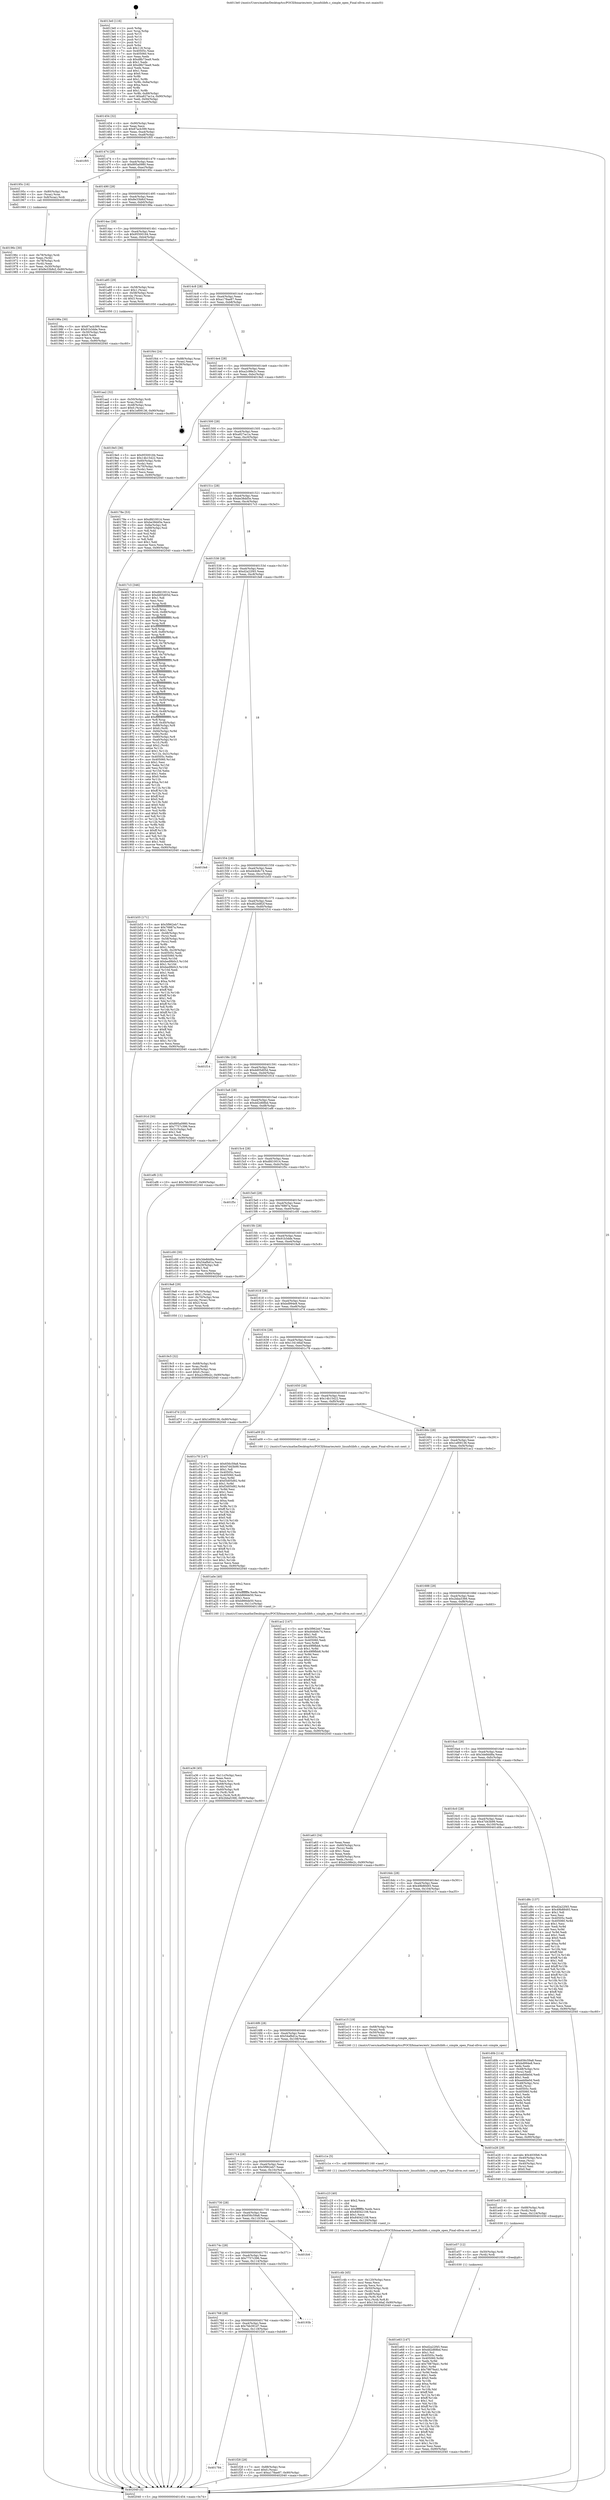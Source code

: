 digraph "0x4013e0" {
  label = "0x4013e0 (/mnt/c/Users/mathe/Desktop/tcc/POCII/binaries/extr_linuxfslibfs.c_simple_open_Final-ollvm.out::main(0))"
  labelloc = "t"
  node[shape=record]

  Entry [label="",width=0.3,height=0.3,shape=circle,fillcolor=black,style=filled]
  "0x401454" [label="{
     0x401454 [32]\l
     | [instrs]\l
     &nbsp;&nbsp;0x401454 \<+6\>: mov -0x90(%rbp),%eax\l
     &nbsp;&nbsp;0x40145a \<+2\>: mov %eax,%ecx\l
     &nbsp;&nbsp;0x40145c \<+6\>: sub $0x87acb399,%ecx\l
     &nbsp;&nbsp;0x401462 \<+6\>: mov %eax,-0xa4(%rbp)\l
     &nbsp;&nbsp;0x401468 \<+6\>: mov %ecx,-0xa8(%rbp)\l
     &nbsp;&nbsp;0x40146e \<+6\>: je 0000000000401f05 \<main+0xb25\>\l
  }"]
  "0x401f05" [label="{
     0x401f05\l
  }", style=dashed]
  "0x401474" [label="{
     0x401474 [28]\l
     | [instrs]\l
     &nbsp;&nbsp;0x401474 \<+5\>: jmp 0000000000401479 \<main+0x99\>\l
     &nbsp;&nbsp;0x401479 \<+6\>: mov -0xa4(%rbp),%eax\l
     &nbsp;&nbsp;0x40147f \<+5\>: sub $0x895a0980,%eax\l
     &nbsp;&nbsp;0x401484 \<+6\>: mov %eax,-0xac(%rbp)\l
     &nbsp;&nbsp;0x40148a \<+6\>: je 000000000040195c \<main+0x57c\>\l
  }"]
  Exit [label="",width=0.3,height=0.3,shape=circle,fillcolor=black,style=filled,peripheries=2]
  "0x40195c" [label="{
     0x40195c [16]\l
     | [instrs]\l
     &nbsp;&nbsp;0x40195c \<+4\>: mov -0x80(%rbp),%rax\l
     &nbsp;&nbsp;0x401960 \<+3\>: mov (%rax),%rax\l
     &nbsp;&nbsp;0x401963 \<+4\>: mov 0x8(%rax),%rdi\l
     &nbsp;&nbsp;0x401967 \<+5\>: call 0000000000401060 \<atoi@plt\>\l
     | [calls]\l
     &nbsp;&nbsp;0x401060 \{1\} (unknown)\l
  }"]
  "0x401490" [label="{
     0x401490 [28]\l
     | [instrs]\l
     &nbsp;&nbsp;0x401490 \<+5\>: jmp 0000000000401495 \<main+0xb5\>\l
     &nbsp;&nbsp;0x401495 \<+6\>: mov -0xa4(%rbp),%eax\l
     &nbsp;&nbsp;0x40149b \<+5\>: sub $0x8e33b8cf,%eax\l
     &nbsp;&nbsp;0x4014a0 \<+6\>: mov %eax,-0xb0(%rbp)\l
     &nbsp;&nbsp;0x4014a6 \<+6\>: je 000000000040198a \<main+0x5aa\>\l
  }"]
  "0x401784" [label="{
     0x401784\l
  }", style=dashed]
  "0x40198a" [label="{
     0x40198a [30]\l
     | [instrs]\l
     &nbsp;&nbsp;0x40198a \<+5\>: mov $0x87acb399,%eax\l
     &nbsp;&nbsp;0x40198f \<+5\>: mov $0x91b3dde,%ecx\l
     &nbsp;&nbsp;0x401994 \<+3\>: mov -0x30(%rbp),%edx\l
     &nbsp;&nbsp;0x401997 \<+3\>: cmp $0x0,%edx\l
     &nbsp;&nbsp;0x40199a \<+3\>: cmove %ecx,%eax\l
     &nbsp;&nbsp;0x40199d \<+6\>: mov %eax,-0x90(%rbp)\l
     &nbsp;&nbsp;0x4019a3 \<+5\>: jmp 0000000000402040 \<main+0xc60\>\l
  }"]
  "0x4014ac" [label="{
     0x4014ac [28]\l
     | [instrs]\l
     &nbsp;&nbsp;0x4014ac \<+5\>: jmp 00000000004014b1 \<main+0xd1\>\l
     &nbsp;&nbsp;0x4014b1 \<+6\>: mov -0xa4(%rbp),%eax\l
     &nbsp;&nbsp;0x4014b7 \<+5\>: sub $0x95500184,%eax\l
     &nbsp;&nbsp;0x4014bc \<+6\>: mov %eax,-0xb4(%rbp)\l
     &nbsp;&nbsp;0x4014c2 \<+6\>: je 0000000000401a85 \<main+0x6a5\>\l
  }"]
  "0x401f28" [label="{
     0x401f28 [28]\l
     | [instrs]\l
     &nbsp;&nbsp;0x401f28 \<+7\>: mov -0x88(%rbp),%rax\l
     &nbsp;&nbsp;0x401f2f \<+6\>: movl $0x0,(%rax)\l
     &nbsp;&nbsp;0x401f35 \<+10\>: movl $0xa178ae87,-0x90(%rbp)\l
     &nbsp;&nbsp;0x401f3f \<+5\>: jmp 0000000000402040 \<main+0xc60\>\l
  }"]
  "0x401a85" [label="{
     0x401a85 [29]\l
     | [instrs]\l
     &nbsp;&nbsp;0x401a85 \<+4\>: mov -0x58(%rbp),%rax\l
     &nbsp;&nbsp;0x401a89 \<+6\>: movl $0x1,(%rax)\l
     &nbsp;&nbsp;0x401a8f \<+4\>: mov -0x58(%rbp),%rax\l
     &nbsp;&nbsp;0x401a93 \<+3\>: movslq (%rax),%rax\l
     &nbsp;&nbsp;0x401a96 \<+4\>: shl $0x3,%rax\l
     &nbsp;&nbsp;0x401a9a \<+3\>: mov %rax,%rdi\l
     &nbsp;&nbsp;0x401a9d \<+5\>: call 0000000000401050 \<malloc@plt\>\l
     | [calls]\l
     &nbsp;&nbsp;0x401050 \{1\} (unknown)\l
  }"]
  "0x4014c8" [label="{
     0x4014c8 [28]\l
     | [instrs]\l
     &nbsp;&nbsp;0x4014c8 \<+5\>: jmp 00000000004014cd \<main+0xed\>\l
     &nbsp;&nbsp;0x4014cd \<+6\>: mov -0xa4(%rbp),%eax\l
     &nbsp;&nbsp;0x4014d3 \<+5\>: sub $0xa178ae87,%eax\l
     &nbsp;&nbsp;0x4014d8 \<+6\>: mov %eax,-0xb8(%rbp)\l
     &nbsp;&nbsp;0x4014de \<+6\>: je 0000000000401f44 \<main+0xb64\>\l
  }"]
  "0x401768" [label="{
     0x401768 [28]\l
     | [instrs]\l
     &nbsp;&nbsp;0x401768 \<+5\>: jmp 000000000040176d \<main+0x38d\>\l
     &nbsp;&nbsp;0x40176d \<+6\>: mov -0xa4(%rbp),%eax\l
     &nbsp;&nbsp;0x401773 \<+5\>: sub $0x7bb391d7,%eax\l
     &nbsp;&nbsp;0x401778 \<+6\>: mov %eax,-0x118(%rbp)\l
     &nbsp;&nbsp;0x40177e \<+6\>: je 0000000000401f28 \<main+0xb48\>\l
  }"]
  "0x401f44" [label="{
     0x401f44 [24]\l
     | [instrs]\l
     &nbsp;&nbsp;0x401f44 \<+7\>: mov -0x88(%rbp),%rax\l
     &nbsp;&nbsp;0x401f4b \<+2\>: mov (%rax),%eax\l
     &nbsp;&nbsp;0x401f4d \<+4\>: lea -0x28(%rbp),%rsp\l
     &nbsp;&nbsp;0x401f51 \<+1\>: pop %rbx\l
     &nbsp;&nbsp;0x401f52 \<+2\>: pop %r12\l
     &nbsp;&nbsp;0x401f54 \<+2\>: pop %r13\l
     &nbsp;&nbsp;0x401f56 \<+2\>: pop %r14\l
     &nbsp;&nbsp;0x401f58 \<+2\>: pop %r15\l
     &nbsp;&nbsp;0x401f5a \<+1\>: pop %rbp\l
     &nbsp;&nbsp;0x401f5b \<+1\>: ret\l
  }"]
  "0x4014e4" [label="{
     0x4014e4 [28]\l
     | [instrs]\l
     &nbsp;&nbsp;0x4014e4 \<+5\>: jmp 00000000004014e9 \<main+0x109\>\l
     &nbsp;&nbsp;0x4014e9 \<+6\>: mov -0xa4(%rbp),%eax\l
     &nbsp;&nbsp;0x4014ef \<+5\>: sub $0xa2c98e2c,%eax\l
     &nbsp;&nbsp;0x4014f4 \<+6\>: mov %eax,-0xbc(%rbp)\l
     &nbsp;&nbsp;0x4014fa \<+6\>: je 00000000004019e5 \<main+0x605\>\l
  }"]
  "0x40193b" [label="{
     0x40193b\l
  }", style=dashed]
  "0x4019e5" [label="{
     0x4019e5 [36]\l
     | [instrs]\l
     &nbsp;&nbsp;0x4019e5 \<+5\>: mov $0x95500184,%eax\l
     &nbsp;&nbsp;0x4019ea \<+5\>: mov $0x14b15422,%ecx\l
     &nbsp;&nbsp;0x4019ef \<+4\>: mov -0x60(%rbp),%rdx\l
     &nbsp;&nbsp;0x4019f3 \<+2\>: mov (%rdx),%esi\l
     &nbsp;&nbsp;0x4019f5 \<+4\>: mov -0x70(%rbp),%rdx\l
     &nbsp;&nbsp;0x4019f9 \<+2\>: cmp (%rdx),%esi\l
     &nbsp;&nbsp;0x4019fb \<+3\>: cmovl %ecx,%eax\l
     &nbsp;&nbsp;0x4019fe \<+6\>: mov %eax,-0x90(%rbp)\l
     &nbsp;&nbsp;0x401a04 \<+5\>: jmp 0000000000402040 \<main+0xc60\>\l
  }"]
  "0x401500" [label="{
     0x401500 [28]\l
     | [instrs]\l
     &nbsp;&nbsp;0x401500 \<+5\>: jmp 0000000000401505 \<main+0x125\>\l
     &nbsp;&nbsp;0x401505 \<+6\>: mov -0xa4(%rbp),%eax\l
     &nbsp;&nbsp;0x40150b \<+5\>: sub $0xa827ac1a,%eax\l
     &nbsp;&nbsp;0x401510 \<+6\>: mov %eax,-0xc0(%rbp)\l
     &nbsp;&nbsp;0x401516 \<+6\>: je 000000000040178e \<main+0x3ae\>\l
  }"]
  "0x40174c" [label="{
     0x40174c [28]\l
     | [instrs]\l
     &nbsp;&nbsp;0x40174c \<+5\>: jmp 0000000000401751 \<main+0x371\>\l
     &nbsp;&nbsp;0x401751 \<+6\>: mov -0xa4(%rbp),%eax\l
     &nbsp;&nbsp;0x401757 \<+5\>: sub $0x7757c396,%eax\l
     &nbsp;&nbsp;0x40175c \<+6\>: mov %eax,-0x114(%rbp)\l
     &nbsp;&nbsp;0x401762 \<+6\>: je 000000000040193b \<main+0x55b\>\l
  }"]
  "0x40178e" [label="{
     0x40178e [53]\l
     | [instrs]\l
     &nbsp;&nbsp;0x40178e \<+5\>: mov $0xdfd10014,%eax\l
     &nbsp;&nbsp;0x401793 \<+5\>: mov $0xbe38dd5e,%ecx\l
     &nbsp;&nbsp;0x401798 \<+6\>: mov -0x8a(%rbp),%dl\l
     &nbsp;&nbsp;0x40179e \<+7\>: mov -0x89(%rbp),%sil\l
     &nbsp;&nbsp;0x4017a5 \<+3\>: mov %dl,%dil\l
     &nbsp;&nbsp;0x4017a8 \<+3\>: and %sil,%dil\l
     &nbsp;&nbsp;0x4017ab \<+3\>: xor %sil,%dl\l
     &nbsp;&nbsp;0x4017ae \<+3\>: or %dl,%dil\l
     &nbsp;&nbsp;0x4017b1 \<+4\>: test $0x1,%dil\l
     &nbsp;&nbsp;0x4017b5 \<+3\>: cmovne %ecx,%eax\l
     &nbsp;&nbsp;0x4017b8 \<+6\>: mov %eax,-0x90(%rbp)\l
     &nbsp;&nbsp;0x4017be \<+5\>: jmp 0000000000402040 \<main+0xc60\>\l
  }"]
  "0x40151c" [label="{
     0x40151c [28]\l
     | [instrs]\l
     &nbsp;&nbsp;0x40151c \<+5\>: jmp 0000000000401521 \<main+0x141\>\l
     &nbsp;&nbsp;0x401521 \<+6\>: mov -0xa4(%rbp),%eax\l
     &nbsp;&nbsp;0x401527 \<+5\>: sub $0xbe38dd5e,%eax\l
     &nbsp;&nbsp;0x40152c \<+6\>: mov %eax,-0xc4(%rbp)\l
     &nbsp;&nbsp;0x401532 \<+6\>: je 00000000004017c3 \<main+0x3e3\>\l
  }"]
  "0x402040" [label="{
     0x402040 [5]\l
     | [instrs]\l
     &nbsp;&nbsp;0x402040 \<+5\>: jmp 0000000000401454 \<main+0x74\>\l
  }"]
  "0x4013e0" [label="{
     0x4013e0 [116]\l
     | [instrs]\l
     &nbsp;&nbsp;0x4013e0 \<+1\>: push %rbp\l
     &nbsp;&nbsp;0x4013e1 \<+3\>: mov %rsp,%rbp\l
     &nbsp;&nbsp;0x4013e4 \<+2\>: push %r15\l
     &nbsp;&nbsp;0x4013e6 \<+2\>: push %r14\l
     &nbsp;&nbsp;0x4013e8 \<+2\>: push %r13\l
     &nbsp;&nbsp;0x4013ea \<+2\>: push %r12\l
     &nbsp;&nbsp;0x4013ec \<+1\>: push %rbx\l
     &nbsp;&nbsp;0x4013ed \<+7\>: sub $0x118,%rsp\l
     &nbsp;&nbsp;0x4013f4 \<+7\>: mov 0x40505c,%eax\l
     &nbsp;&nbsp;0x4013fb \<+7\>: mov 0x405060,%ecx\l
     &nbsp;&nbsp;0x401402 \<+2\>: mov %eax,%edx\l
     &nbsp;&nbsp;0x401404 \<+6\>: sub $0xd8b73ea9,%edx\l
     &nbsp;&nbsp;0x40140a \<+3\>: sub $0x1,%edx\l
     &nbsp;&nbsp;0x40140d \<+6\>: add $0xd8b73ea9,%edx\l
     &nbsp;&nbsp;0x401413 \<+3\>: imul %edx,%eax\l
     &nbsp;&nbsp;0x401416 \<+3\>: and $0x1,%eax\l
     &nbsp;&nbsp;0x401419 \<+3\>: cmp $0x0,%eax\l
     &nbsp;&nbsp;0x40141c \<+4\>: sete %r8b\l
     &nbsp;&nbsp;0x401420 \<+4\>: and $0x1,%r8b\l
     &nbsp;&nbsp;0x401424 \<+7\>: mov %r8b,-0x8a(%rbp)\l
     &nbsp;&nbsp;0x40142b \<+3\>: cmp $0xa,%ecx\l
     &nbsp;&nbsp;0x40142e \<+4\>: setl %r8b\l
     &nbsp;&nbsp;0x401432 \<+4\>: and $0x1,%r8b\l
     &nbsp;&nbsp;0x401436 \<+7\>: mov %r8b,-0x89(%rbp)\l
     &nbsp;&nbsp;0x40143d \<+10\>: movl $0xa827ac1a,-0x90(%rbp)\l
     &nbsp;&nbsp;0x401447 \<+6\>: mov %edi,-0x94(%rbp)\l
     &nbsp;&nbsp;0x40144d \<+7\>: mov %rsi,-0xa0(%rbp)\l
  }"]
  "0x401fc6" [label="{
     0x401fc6\l
  }", style=dashed]
  "0x4017c3" [label="{
     0x4017c3 [346]\l
     | [instrs]\l
     &nbsp;&nbsp;0x4017c3 \<+5\>: mov $0xdfd10014,%eax\l
     &nbsp;&nbsp;0x4017c8 \<+5\>: mov $0xdd05d05d,%ecx\l
     &nbsp;&nbsp;0x4017cd \<+2\>: mov $0x1,%dl\l
     &nbsp;&nbsp;0x4017cf \<+2\>: xor %esi,%esi\l
     &nbsp;&nbsp;0x4017d1 \<+3\>: mov %rsp,%rdi\l
     &nbsp;&nbsp;0x4017d4 \<+4\>: add $0xfffffffffffffff0,%rdi\l
     &nbsp;&nbsp;0x4017d8 \<+3\>: mov %rdi,%rsp\l
     &nbsp;&nbsp;0x4017db \<+7\>: mov %rdi,-0x88(%rbp)\l
     &nbsp;&nbsp;0x4017e2 \<+3\>: mov %rsp,%rdi\l
     &nbsp;&nbsp;0x4017e5 \<+4\>: add $0xfffffffffffffff0,%rdi\l
     &nbsp;&nbsp;0x4017e9 \<+3\>: mov %rdi,%rsp\l
     &nbsp;&nbsp;0x4017ec \<+3\>: mov %rsp,%r8\l
     &nbsp;&nbsp;0x4017ef \<+4\>: add $0xfffffffffffffff0,%r8\l
     &nbsp;&nbsp;0x4017f3 \<+3\>: mov %r8,%rsp\l
     &nbsp;&nbsp;0x4017f6 \<+4\>: mov %r8,-0x80(%rbp)\l
     &nbsp;&nbsp;0x4017fa \<+3\>: mov %rsp,%r8\l
     &nbsp;&nbsp;0x4017fd \<+4\>: add $0xfffffffffffffff0,%r8\l
     &nbsp;&nbsp;0x401801 \<+3\>: mov %r8,%rsp\l
     &nbsp;&nbsp;0x401804 \<+4\>: mov %r8,-0x78(%rbp)\l
     &nbsp;&nbsp;0x401808 \<+3\>: mov %rsp,%r8\l
     &nbsp;&nbsp;0x40180b \<+4\>: add $0xfffffffffffffff0,%r8\l
     &nbsp;&nbsp;0x40180f \<+3\>: mov %r8,%rsp\l
     &nbsp;&nbsp;0x401812 \<+4\>: mov %r8,-0x70(%rbp)\l
     &nbsp;&nbsp;0x401816 \<+3\>: mov %rsp,%r8\l
     &nbsp;&nbsp;0x401819 \<+4\>: add $0xfffffffffffffff0,%r8\l
     &nbsp;&nbsp;0x40181d \<+3\>: mov %r8,%rsp\l
     &nbsp;&nbsp;0x401820 \<+4\>: mov %r8,-0x68(%rbp)\l
     &nbsp;&nbsp;0x401824 \<+3\>: mov %rsp,%r8\l
     &nbsp;&nbsp;0x401827 \<+4\>: add $0xfffffffffffffff0,%r8\l
     &nbsp;&nbsp;0x40182b \<+3\>: mov %r8,%rsp\l
     &nbsp;&nbsp;0x40182e \<+4\>: mov %r8,-0x60(%rbp)\l
     &nbsp;&nbsp;0x401832 \<+3\>: mov %rsp,%r8\l
     &nbsp;&nbsp;0x401835 \<+4\>: add $0xfffffffffffffff0,%r8\l
     &nbsp;&nbsp;0x401839 \<+3\>: mov %r8,%rsp\l
     &nbsp;&nbsp;0x40183c \<+4\>: mov %r8,-0x58(%rbp)\l
     &nbsp;&nbsp;0x401840 \<+3\>: mov %rsp,%r8\l
     &nbsp;&nbsp;0x401843 \<+4\>: add $0xfffffffffffffff0,%r8\l
     &nbsp;&nbsp;0x401847 \<+3\>: mov %r8,%rsp\l
     &nbsp;&nbsp;0x40184a \<+4\>: mov %r8,-0x50(%rbp)\l
     &nbsp;&nbsp;0x40184e \<+3\>: mov %rsp,%r8\l
     &nbsp;&nbsp;0x401851 \<+4\>: add $0xfffffffffffffff0,%r8\l
     &nbsp;&nbsp;0x401855 \<+3\>: mov %r8,%rsp\l
     &nbsp;&nbsp;0x401858 \<+4\>: mov %r8,-0x48(%rbp)\l
     &nbsp;&nbsp;0x40185c \<+3\>: mov %rsp,%r8\l
     &nbsp;&nbsp;0x40185f \<+4\>: add $0xfffffffffffffff0,%r8\l
     &nbsp;&nbsp;0x401863 \<+3\>: mov %r8,%rsp\l
     &nbsp;&nbsp;0x401866 \<+4\>: mov %r8,-0x40(%rbp)\l
     &nbsp;&nbsp;0x40186a \<+7\>: mov -0x88(%rbp),%r8\l
     &nbsp;&nbsp;0x401871 \<+7\>: movl $0x0,(%r8)\l
     &nbsp;&nbsp;0x401878 \<+7\>: mov -0x94(%rbp),%r9d\l
     &nbsp;&nbsp;0x40187f \<+3\>: mov %r9d,(%rdi)\l
     &nbsp;&nbsp;0x401882 \<+4\>: mov -0x80(%rbp),%r8\l
     &nbsp;&nbsp;0x401886 \<+7\>: mov -0xa0(%rbp),%r10\l
     &nbsp;&nbsp;0x40188d \<+3\>: mov %r10,(%r8)\l
     &nbsp;&nbsp;0x401890 \<+3\>: cmpl $0x2,(%rdi)\l
     &nbsp;&nbsp;0x401893 \<+4\>: setne %r11b\l
     &nbsp;&nbsp;0x401897 \<+4\>: and $0x1,%r11b\l
     &nbsp;&nbsp;0x40189b \<+4\>: mov %r11b,-0x31(%rbp)\l
     &nbsp;&nbsp;0x40189f \<+7\>: mov 0x40505c,%ebx\l
     &nbsp;&nbsp;0x4018a6 \<+8\>: mov 0x405060,%r14d\l
     &nbsp;&nbsp;0x4018ae \<+3\>: sub $0x1,%esi\l
     &nbsp;&nbsp;0x4018b1 \<+3\>: mov %ebx,%r15d\l
     &nbsp;&nbsp;0x4018b4 \<+3\>: add %esi,%r15d\l
     &nbsp;&nbsp;0x4018b7 \<+4\>: imul %r15d,%ebx\l
     &nbsp;&nbsp;0x4018bb \<+3\>: and $0x1,%ebx\l
     &nbsp;&nbsp;0x4018be \<+3\>: cmp $0x0,%ebx\l
     &nbsp;&nbsp;0x4018c1 \<+4\>: sete %r11b\l
     &nbsp;&nbsp;0x4018c5 \<+4\>: cmp $0xa,%r14d\l
     &nbsp;&nbsp;0x4018c9 \<+4\>: setl %r12b\l
     &nbsp;&nbsp;0x4018cd \<+3\>: mov %r11b,%r13b\l
     &nbsp;&nbsp;0x4018d0 \<+4\>: xor $0xff,%r13b\l
     &nbsp;&nbsp;0x4018d4 \<+3\>: mov %r12b,%sil\l
     &nbsp;&nbsp;0x4018d7 \<+4\>: xor $0xff,%sil\l
     &nbsp;&nbsp;0x4018db \<+3\>: xor $0x0,%dl\l
     &nbsp;&nbsp;0x4018de \<+3\>: mov %r13b,%dil\l
     &nbsp;&nbsp;0x4018e1 \<+4\>: and $0x0,%dil\l
     &nbsp;&nbsp;0x4018e5 \<+3\>: and %dl,%r11b\l
     &nbsp;&nbsp;0x4018e8 \<+3\>: mov %sil,%r8b\l
     &nbsp;&nbsp;0x4018eb \<+4\>: and $0x0,%r8b\l
     &nbsp;&nbsp;0x4018ef \<+3\>: and %dl,%r12b\l
     &nbsp;&nbsp;0x4018f2 \<+3\>: or %r11b,%dil\l
     &nbsp;&nbsp;0x4018f5 \<+3\>: or %r12b,%r8b\l
     &nbsp;&nbsp;0x4018f8 \<+3\>: xor %r8b,%dil\l
     &nbsp;&nbsp;0x4018fb \<+3\>: or %sil,%r13b\l
     &nbsp;&nbsp;0x4018fe \<+4\>: xor $0xff,%r13b\l
     &nbsp;&nbsp;0x401902 \<+3\>: or $0x0,%dl\l
     &nbsp;&nbsp;0x401905 \<+3\>: and %dl,%r13b\l
     &nbsp;&nbsp;0x401908 \<+3\>: or %r13b,%dil\l
     &nbsp;&nbsp;0x40190b \<+4\>: test $0x1,%dil\l
     &nbsp;&nbsp;0x40190f \<+3\>: cmovne %ecx,%eax\l
     &nbsp;&nbsp;0x401912 \<+6\>: mov %eax,-0x90(%rbp)\l
     &nbsp;&nbsp;0x401918 \<+5\>: jmp 0000000000402040 \<main+0xc60\>\l
  }"]
  "0x401538" [label="{
     0x401538 [28]\l
     | [instrs]\l
     &nbsp;&nbsp;0x401538 \<+5\>: jmp 000000000040153d \<main+0x15d\>\l
     &nbsp;&nbsp;0x40153d \<+6\>: mov -0xa4(%rbp),%eax\l
     &nbsp;&nbsp;0x401543 \<+5\>: sub $0xd2a22f45,%eax\l
     &nbsp;&nbsp;0x401548 \<+6\>: mov %eax,-0xc8(%rbp)\l
     &nbsp;&nbsp;0x40154e \<+6\>: je 0000000000401fe8 \<main+0xc08\>\l
  }"]
  "0x401730" [label="{
     0x401730 [28]\l
     | [instrs]\l
     &nbsp;&nbsp;0x401730 \<+5\>: jmp 0000000000401735 \<main+0x355\>\l
     &nbsp;&nbsp;0x401735 \<+6\>: mov -0xa4(%rbp),%eax\l
     &nbsp;&nbsp;0x40173b \<+5\>: sub $0x656c59a8,%eax\l
     &nbsp;&nbsp;0x401740 \<+6\>: mov %eax,-0x110(%rbp)\l
     &nbsp;&nbsp;0x401746 \<+6\>: je 0000000000401fc6 \<main+0xbe6\>\l
  }"]
  "0x401fa1" [label="{
     0x401fa1\l
  }", style=dashed]
  "0x401fe8" [label="{
     0x401fe8\l
  }", style=dashed]
  "0x401554" [label="{
     0x401554 [28]\l
     | [instrs]\l
     &nbsp;&nbsp;0x401554 \<+5\>: jmp 0000000000401559 \<main+0x179\>\l
     &nbsp;&nbsp;0x401559 \<+6\>: mov -0xa4(%rbp),%eax\l
     &nbsp;&nbsp;0x40155f \<+5\>: sub $0xd44b8c74,%eax\l
     &nbsp;&nbsp;0x401564 \<+6\>: mov %eax,-0xcc(%rbp)\l
     &nbsp;&nbsp;0x40156a \<+6\>: je 0000000000401b55 \<main+0x775\>\l
  }"]
  "0x401e63" [label="{
     0x401e63 [147]\l
     | [instrs]\l
     &nbsp;&nbsp;0x401e63 \<+5\>: mov $0xd2a22f45,%eax\l
     &nbsp;&nbsp;0x401e68 \<+5\>: mov $0xdd2d68bd,%esi\l
     &nbsp;&nbsp;0x401e6d \<+2\>: mov $0x1,%cl\l
     &nbsp;&nbsp;0x401e6f \<+7\>: mov 0x40505c,%edx\l
     &nbsp;&nbsp;0x401e76 \<+8\>: mov 0x405060,%r8d\l
     &nbsp;&nbsp;0x401e7e \<+3\>: mov %edx,%r9d\l
     &nbsp;&nbsp;0x401e81 \<+7\>: add $0x79879a41,%r9d\l
     &nbsp;&nbsp;0x401e88 \<+4\>: sub $0x1,%r9d\l
     &nbsp;&nbsp;0x401e8c \<+7\>: sub $0x79879a41,%r9d\l
     &nbsp;&nbsp;0x401e93 \<+4\>: imul %r9d,%edx\l
     &nbsp;&nbsp;0x401e97 \<+3\>: and $0x1,%edx\l
     &nbsp;&nbsp;0x401e9a \<+3\>: cmp $0x0,%edx\l
     &nbsp;&nbsp;0x401e9d \<+4\>: sete %r10b\l
     &nbsp;&nbsp;0x401ea1 \<+4\>: cmp $0xa,%r8d\l
     &nbsp;&nbsp;0x401ea5 \<+4\>: setl %r11b\l
     &nbsp;&nbsp;0x401ea9 \<+3\>: mov %r10b,%bl\l
     &nbsp;&nbsp;0x401eac \<+3\>: xor $0xff,%bl\l
     &nbsp;&nbsp;0x401eaf \<+3\>: mov %r11b,%r14b\l
     &nbsp;&nbsp;0x401eb2 \<+4\>: xor $0xff,%r14b\l
     &nbsp;&nbsp;0x401eb6 \<+3\>: xor $0x1,%cl\l
     &nbsp;&nbsp;0x401eb9 \<+3\>: mov %bl,%r15b\l
     &nbsp;&nbsp;0x401ebc \<+4\>: and $0xff,%r15b\l
     &nbsp;&nbsp;0x401ec0 \<+3\>: and %cl,%r10b\l
     &nbsp;&nbsp;0x401ec3 \<+3\>: mov %r14b,%r12b\l
     &nbsp;&nbsp;0x401ec6 \<+4\>: and $0xff,%r12b\l
     &nbsp;&nbsp;0x401eca \<+3\>: and %cl,%r11b\l
     &nbsp;&nbsp;0x401ecd \<+3\>: or %r10b,%r15b\l
     &nbsp;&nbsp;0x401ed0 \<+3\>: or %r11b,%r12b\l
     &nbsp;&nbsp;0x401ed3 \<+3\>: xor %r12b,%r15b\l
     &nbsp;&nbsp;0x401ed6 \<+3\>: or %r14b,%bl\l
     &nbsp;&nbsp;0x401ed9 \<+3\>: xor $0xff,%bl\l
     &nbsp;&nbsp;0x401edc \<+3\>: or $0x1,%cl\l
     &nbsp;&nbsp;0x401edf \<+2\>: and %cl,%bl\l
     &nbsp;&nbsp;0x401ee1 \<+3\>: or %bl,%r15b\l
     &nbsp;&nbsp;0x401ee4 \<+4\>: test $0x1,%r15b\l
     &nbsp;&nbsp;0x401ee8 \<+3\>: cmovne %esi,%eax\l
     &nbsp;&nbsp;0x401eeb \<+6\>: mov %eax,-0x90(%rbp)\l
     &nbsp;&nbsp;0x401ef1 \<+5\>: jmp 0000000000402040 \<main+0xc60\>\l
  }"]
  "0x401b55" [label="{
     0x401b55 [171]\l
     | [instrs]\l
     &nbsp;&nbsp;0x401b55 \<+5\>: mov $0x5f962eb7,%eax\l
     &nbsp;&nbsp;0x401b5a \<+5\>: mov $0x76887a,%ecx\l
     &nbsp;&nbsp;0x401b5f \<+2\>: mov $0x1,%dl\l
     &nbsp;&nbsp;0x401b61 \<+4\>: mov -0x48(%rbp),%rsi\l
     &nbsp;&nbsp;0x401b65 \<+2\>: mov (%rsi),%edi\l
     &nbsp;&nbsp;0x401b67 \<+4\>: mov -0x58(%rbp),%rsi\l
     &nbsp;&nbsp;0x401b6b \<+2\>: cmp (%rsi),%edi\l
     &nbsp;&nbsp;0x401b6d \<+4\>: setl %r8b\l
     &nbsp;&nbsp;0x401b71 \<+4\>: and $0x1,%r8b\l
     &nbsp;&nbsp;0x401b75 \<+4\>: mov %r8b,-0x29(%rbp)\l
     &nbsp;&nbsp;0x401b79 \<+7\>: mov 0x40505c,%edi\l
     &nbsp;&nbsp;0x401b80 \<+8\>: mov 0x405060,%r9d\l
     &nbsp;&nbsp;0x401b88 \<+3\>: mov %edi,%r10d\l
     &nbsp;&nbsp;0x401b8b \<+7\>: add $0xbed9b0c3,%r10d\l
     &nbsp;&nbsp;0x401b92 \<+4\>: sub $0x1,%r10d\l
     &nbsp;&nbsp;0x401b96 \<+7\>: sub $0xbed9b0c3,%r10d\l
     &nbsp;&nbsp;0x401b9d \<+4\>: imul %r10d,%edi\l
     &nbsp;&nbsp;0x401ba1 \<+3\>: and $0x1,%edi\l
     &nbsp;&nbsp;0x401ba4 \<+3\>: cmp $0x0,%edi\l
     &nbsp;&nbsp;0x401ba7 \<+4\>: sete %r8b\l
     &nbsp;&nbsp;0x401bab \<+4\>: cmp $0xa,%r9d\l
     &nbsp;&nbsp;0x401baf \<+4\>: setl %r11b\l
     &nbsp;&nbsp;0x401bb3 \<+3\>: mov %r8b,%bl\l
     &nbsp;&nbsp;0x401bb6 \<+3\>: xor $0xff,%bl\l
     &nbsp;&nbsp;0x401bb9 \<+3\>: mov %r11b,%r14b\l
     &nbsp;&nbsp;0x401bbc \<+4\>: xor $0xff,%r14b\l
     &nbsp;&nbsp;0x401bc0 \<+3\>: xor $0x1,%dl\l
     &nbsp;&nbsp;0x401bc3 \<+3\>: mov %bl,%r15b\l
     &nbsp;&nbsp;0x401bc6 \<+4\>: and $0xff,%r15b\l
     &nbsp;&nbsp;0x401bca \<+3\>: and %dl,%r8b\l
     &nbsp;&nbsp;0x401bcd \<+3\>: mov %r14b,%r12b\l
     &nbsp;&nbsp;0x401bd0 \<+4\>: and $0xff,%r12b\l
     &nbsp;&nbsp;0x401bd4 \<+3\>: and %dl,%r11b\l
     &nbsp;&nbsp;0x401bd7 \<+3\>: or %r8b,%r15b\l
     &nbsp;&nbsp;0x401bda \<+3\>: or %r11b,%r12b\l
     &nbsp;&nbsp;0x401bdd \<+3\>: xor %r12b,%r15b\l
     &nbsp;&nbsp;0x401be0 \<+3\>: or %r14b,%bl\l
     &nbsp;&nbsp;0x401be3 \<+3\>: xor $0xff,%bl\l
     &nbsp;&nbsp;0x401be6 \<+3\>: or $0x1,%dl\l
     &nbsp;&nbsp;0x401be9 \<+2\>: and %dl,%bl\l
     &nbsp;&nbsp;0x401beb \<+3\>: or %bl,%r15b\l
     &nbsp;&nbsp;0x401bee \<+4\>: test $0x1,%r15b\l
     &nbsp;&nbsp;0x401bf2 \<+3\>: cmovne %ecx,%eax\l
     &nbsp;&nbsp;0x401bf5 \<+6\>: mov %eax,-0x90(%rbp)\l
     &nbsp;&nbsp;0x401bfb \<+5\>: jmp 0000000000402040 \<main+0xc60\>\l
  }"]
  "0x401570" [label="{
     0x401570 [28]\l
     | [instrs]\l
     &nbsp;&nbsp;0x401570 \<+5\>: jmp 0000000000401575 \<main+0x195\>\l
     &nbsp;&nbsp;0x401575 \<+6\>: mov -0xa4(%rbp),%eax\l
     &nbsp;&nbsp;0x40157b \<+5\>: sub $0xd62dd82f,%eax\l
     &nbsp;&nbsp;0x401580 \<+6\>: mov %eax,-0xd0(%rbp)\l
     &nbsp;&nbsp;0x401586 \<+6\>: je 0000000000401f14 \<main+0xb34\>\l
  }"]
  "0x401e57" [label="{
     0x401e57 [12]\l
     | [instrs]\l
     &nbsp;&nbsp;0x401e57 \<+4\>: mov -0x50(%rbp),%rdi\l
     &nbsp;&nbsp;0x401e5b \<+3\>: mov (%rdi),%rdi\l
     &nbsp;&nbsp;0x401e5e \<+5\>: call 0000000000401030 \<free@plt\>\l
     | [calls]\l
     &nbsp;&nbsp;0x401030 \{1\} (unknown)\l
  }"]
  "0x401f14" [label="{
     0x401f14\l
  }", style=dashed]
  "0x40158c" [label="{
     0x40158c [28]\l
     | [instrs]\l
     &nbsp;&nbsp;0x40158c \<+5\>: jmp 0000000000401591 \<main+0x1b1\>\l
     &nbsp;&nbsp;0x401591 \<+6\>: mov -0xa4(%rbp),%eax\l
     &nbsp;&nbsp;0x401597 \<+5\>: sub $0xdd05d05d,%eax\l
     &nbsp;&nbsp;0x40159c \<+6\>: mov %eax,-0xd4(%rbp)\l
     &nbsp;&nbsp;0x4015a2 \<+6\>: je 000000000040191d \<main+0x53d\>\l
  }"]
  "0x401e45" [label="{
     0x401e45 [18]\l
     | [instrs]\l
     &nbsp;&nbsp;0x401e45 \<+4\>: mov -0x68(%rbp),%rdi\l
     &nbsp;&nbsp;0x401e49 \<+3\>: mov (%rdi),%rdi\l
     &nbsp;&nbsp;0x401e4c \<+6\>: mov %eax,-0x124(%rbp)\l
     &nbsp;&nbsp;0x401e52 \<+5\>: call 0000000000401030 \<free@plt\>\l
     | [calls]\l
     &nbsp;&nbsp;0x401030 \{1\} (unknown)\l
  }"]
  "0x40191d" [label="{
     0x40191d [30]\l
     | [instrs]\l
     &nbsp;&nbsp;0x40191d \<+5\>: mov $0x895a0980,%eax\l
     &nbsp;&nbsp;0x401922 \<+5\>: mov $0x7757c396,%ecx\l
     &nbsp;&nbsp;0x401927 \<+3\>: mov -0x31(%rbp),%dl\l
     &nbsp;&nbsp;0x40192a \<+3\>: test $0x1,%dl\l
     &nbsp;&nbsp;0x40192d \<+3\>: cmovne %ecx,%eax\l
     &nbsp;&nbsp;0x401930 \<+6\>: mov %eax,-0x90(%rbp)\l
     &nbsp;&nbsp;0x401936 \<+5\>: jmp 0000000000402040 \<main+0xc60\>\l
  }"]
  "0x4015a8" [label="{
     0x4015a8 [28]\l
     | [instrs]\l
     &nbsp;&nbsp;0x4015a8 \<+5\>: jmp 00000000004015ad \<main+0x1cd\>\l
     &nbsp;&nbsp;0x4015ad \<+6\>: mov -0xa4(%rbp),%eax\l
     &nbsp;&nbsp;0x4015b3 \<+5\>: sub $0xdd2d68bd,%eax\l
     &nbsp;&nbsp;0x4015b8 \<+6\>: mov %eax,-0xd8(%rbp)\l
     &nbsp;&nbsp;0x4015be \<+6\>: je 0000000000401ef6 \<main+0xb16\>\l
  }"]
  "0x40196c" [label="{
     0x40196c [30]\l
     | [instrs]\l
     &nbsp;&nbsp;0x40196c \<+4\>: mov -0x78(%rbp),%rdi\l
     &nbsp;&nbsp;0x401970 \<+2\>: mov %eax,(%rdi)\l
     &nbsp;&nbsp;0x401972 \<+4\>: mov -0x78(%rbp),%rdi\l
     &nbsp;&nbsp;0x401976 \<+2\>: mov (%rdi),%eax\l
     &nbsp;&nbsp;0x401978 \<+3\>: mov %eax,-0x30(%rbp)\l
     &nbsp;&nbsp;0x40197b \<+10\>: movl $0x8e33b8cf,-0x90(%rbp)\l
     &nbsp;&nbsp;0x401985 \<+5\>: jmp 0000000000402040 \<main+0xc60\>\l
  }"]
  "0x401e28" [label="{
     0x401e28 [29]\l
     | [instrs]\l
     &nbsp;&nbsp;0x401e28 \<+10\>: movabs $0x4030b6,%rdi\l
     &nbsp;&nbsp;0x401e32 \<+4\>: mov -0x40(%rbp),%rsi\l
     &nbsp;&nbsp;0x401e36 \<+2\>: mov %eax,(%rsi)\l
     &nbsp;&nbsp;0x401e38 \<+4\>: mov -0x40(%rbp),%rsi\l
     &nbsp;&nbsp;0x401e3c \<+2\>: mov (%rsi),%esi\l
     &nbsp;&nbsp;0x401e3e \<+2\>: mov $0x0,%al\l
     &nbsp;&nbsp;0x401e40 \<+5\>: call 0000000000401040 \<printf@plt\>\l
     | [calls]\l
     &nbsp;&nbsp;0x401040 \{1\} (unknown)\l
  }"]
  "0x401ef6" [label="{
     0x401ef6 [15]\l
     | [instrs]\l
     &nbsp;&nbsp;0x401ef6 \<+10\>: movl $0x7bb391d7,-0x90(%rbp)\l
     &nbsp;&nbsp;0x401f00 \<+5\>: jmp 0000000000402040 \<main+0xc60\>\l
  }"]
  "0x4015c4" [label="{
     0x4015c4 [28]\l
     | [instrs]\l
     &nbsp;&nbsp;0x4015c4 \<+5\>: jmp 00000000004015c9 \<main+0x1e9\>\l
     &nbsp;&nbsp;0x4015c9 \<+6\>: mov -0xa4(%rbp),%eax\l
     &nbsp;&nbsp;0x4015cf \<+5\>: sub $0xdfd10014,%eax\l
     &nbsp;&nbsp;0x4015d4 \<+6\>: mov %eax,-0xdc(%rbp)\l
     &nbsp;&nbsp;0x4015da \<+6\>: je 0000000000401f5c \<main+0xb7c\>\l
  }"]
  "0x401c4b" [label="{
     0x401c4b [45]\l
     | [instrs]\l
     &nbsp;&nbsp;0x401c4b \<+6\>: mov -0x120(%rbp),%ecx\l
     &nbsp;&nbsp;0x401c51 \<+3\>: imul %eax,%ecx\l
     &nbsp;&nbsp;0x401c54 \<+3\>: movslq %ecx,%rsi\l
     &nbsp;&nbsp;0x401c57 \<+4\>: mov -0x50(%rbp),%rdi\l
     &nbsp;&nbsp;0x401c5b \<+3\>: mov (%rdi),%rdi\l
     &nbsp;&nbsp;0x401c5e \<+4\>: mov -0x48(%rbp),%r8\l
     &nbsp;&nbsp;0x401c62 \<+3\>: movslq (%r8),%r8\l
     &nbsp;&nbsp;0x401c65 \<+4\>: mov %rsi,(%rdi,%r8,8)\l
     &nbsp;&nbsp;0x401c69 \<+10\>: movl $0x134146af,-0x90(%rbp)\l
     &nbsp;&nbsp;0x401c73 \<+5\>: jmp 0000000000402040 \<main+0xc60\>\l
  }"]
  "0x401f5c" [label="{
     0x401f5c\l
  }", style=dashed]
  "0x4015e0" [label="{
     0x4015e0 [28]\l
     | [instrs]\l
     &nbsp;&nbsp;0x4015e0 \<+5\>: jmp 00000000004015e5 \<main+0x205\>\l
     &nbsp;&nbsp;0x4015e5 \<+6\>: mov -0xa4(%rbp),%eax\l
     &nbsp;&nbsp;0x4015eb \<+5\>: sub $0x76887a,%eax\l
     &nbsp;&nbsp;0x4015f0 \<+6\>: mov %eax,-0xe0(%rbp)\l
     &nbsp;&nbsp;0x4015f6 \<+6\>: je 0000000000401c00 \<main+0x820\>\l
  }"]
  "0x401c23" [label="{
     0x401c23 [40]\l
     | [instrs]\l
     &nbsp;&nbsp;0x401c23 \<+5\>: mov $0x2,%ecx\l
     &nbsp;&nbsp;0x401c28 \<+1\>: cltd\l
     &nbsp;&nbsp;0x401c29 \<+2\>: idiv %ecx\l
     &nbsp;&nbsp;0x401c2b \<+6\>: imul $0xfffffffe,%edx,%ecx\l
     &nbsp;&nbsp;0x401c31 \<+6\>: sub $0x84042108,%ecx\l
     &nbsp;&nbsp;0x401c37 \<+3\>: add $0x1,%ecx\l
     &nbsp;&nbsp;0x401c3a \<+6\>: add $0x84042108,%ecx\l
     &nbsp;&nbsp;0x401c40 \<+6\>: mov %ecx,-0x120(%rbp)\l
     &nbsp;&nbsp;0x401c46 \<+5\>: call 0000000000401160 \<next_i\>\l
     | [calls]\l
     &nbsp;&nbsp;0x401160 \{1\} (/mnt/c/Users/mathe/Desktop/tcc/POCII/binaries/extr_linuxfslibfs.c_simple_open_Final-ollvm.out::next_i)\l
  }"]
  "0x401c00" [label="{
     0x401c00 [30]\l
     | [instrs]\l
     &nbsp;&nbsp;0x401c00 \<+5\>: mov $0x3de8dd8a,%eax\l
     &nbsp;&nbsp;0x401c05 \<+5\>: mov $0x54afbd1a,%ecx\l
     &nbsp;&nbsp;0x401c0a \<+3\>: mov -0x29(%rbp),%dl\l
     &nbsp;&nbsp;0x401c0d \<+3\>: test $0x1,%dl\l
     &nbsp;&nbsp;0x401c10 \<+3\>: cmovne %ecx,%eax\l
     &nbsp;&nbsp;0x401c13 \<+6\>: mov %eax,-0x90(%rbp)\l
     &nbsp;&nbsp;0x401c19 \<+5\>: jmp 0000000000402040 \<main+0xc60\>\l
  }"]
  "0x4015fc" [label="{
     0x4015fc [28]\l
     | [instrs]\l
     &nbsp;&nbsp;0x4015fc \<+5\>: jmp 0000000000401601 \<main+0x221\>\l
     &nbsp;&nbsp;0x401601 \<+6\>: mov -0xa4(%rbp),%eax\l
     &nbsp;&nbsp;0x401607 \<+5\>: sub $0x91b3dde,%eax\l
     &nbsp;&nbsp;0x40160c \<+6\>: mov %eax,-0xe4(%rbp)\l
     &nbsp;&nbsp;0x401612 \<+6\>: je 00000000004019a8 \<main+0x5c8\>\l
  }"]
  "0x401714" [label="{
     0x401714 [28]\l
     | [instrs]\l
     &nbsp;&nbsp;0x401714 \<+5\>: jmp 0000000000401719 \<main+0x339\>\l
     &nbsp;&nbsp;0x401719 \<+6\>: mov -0xa4(%rbp),%eax\l
     &nbsp;&nbsp;0x40171f \<+5\>: sub $0x5f962eb7,%eax\l
     &nbsp;&nbsp;0x401724 \<+6\>: mov %eax,-0x10c(%rbp)\l
     &nbsp;&nbsp;0x40172a \<+6\>: je 0000000000401fa1 \<main+0xbc1\>\l
  }"]
  "0x4019a8" [label="{
     0x4019a8 [29]\l
     | [instrs]\l
     &nbsp;&nbsp;0x4019a8 \<+4\>: mov -0x70(%rbp),%rax\l
     &nbsp;&nbsp;0x4019ac \<+6\>: movl $0x1,(%rax)\l
     &nbsp;&nbsp;0x4019b2 \<+4\>: mov -0x70(%rbp),%rax\l
     &nbsp;&nbsp;0x4019b6 \<+3\>: movslq (%rax),%rax\l
     &nbsp;&nbsp;0x4019b9 \<+4\>: shl $0x3,%rax\l
     &nbsp;&nbsp;0x4019bd \<+3\>: mov %rax,%rdi\l
     &nbsp;&nbsp;0x4019c0 \<+5\>: call 0000000000401050 \<malloc@plt\>\l
     | [calls]\l
     &nbsp;&nbsp;0x401050 \{1\} (unknown)\l
  }"]
  "0x401618" [label="{
     0x401618 [28]\l
     | [instrs]\l
     &nbsp;&nbsp;0x401618 \<+5\>: jmp 000000000040161d \<main+0x23d\>\l
     &nbsp;&nbsp;0x40161d \<+6\>: mov -0xa4(%rbp),%eax\l
     &nbsp;&nbsp;0x401623 \<+5\>: sub $0xbd994e8,%eax\l
     &nbsp;&nbsp;0x401628 \<+6\>: mov %eax,-0xe8(%rbp)\l
     &nbsp;&nbsp;0x40162e \<+6\>: je 0000000000401d7d \<main+0x99d\>\l
  }"]
  "0x4019c5" [label="{
     0x4019c5 [32]\l
     | [instrs]\l
     &nbsp;&nbsp;0x4019c5 \<+4\>: mov -0x68(%rbp),%rdi\l
     &nbsp;&nbsp;0x4019c9 \<+3\>: mov %rax,(%rdi)\l
     &nbsp;&nbsp;0x4019cc \<+4\>: mov -0x60(%rbp),%rax\l
     &nbsp;&nbsp;0x4019d0 \<+6\>: movl $0x0,(%rax)\l
     &nbsp;&nbsp;0x4019d6 \<+10\>: movl $0xa2c98e2c,-0x90(%rbp)\l
     &nbsp;&nbsp;0x4019e0 \<+5\>: jmp 0000000000402040 \<main+0xc60\>\l
  }"]
  "0x401c1e" [label="{
     0x401c1e [5]\l
     | [instrs]\l
     &nbsp;&nbsp;0x401c1e \<+5\>: call 0000000000401160 \<next_i\>\l
     | [calls]\l
     &nbsp;&nbsp;0x401160 \{1\} (/mnt/c/Users/mathe/Desktop/tcc/POCII/binaries/extr_linuxfslibfs.c_simple_open_Final-ollvm.out::next_i)\l
  }"]
  "0x401d7d" [label="{
     0x401d7d [15]\l
     | [instrs]\l
     &nbsp;&nbsp;0x401d7d \<+10\>: movl $0x1ef09136,-0x90(%rbp)\l
     &nbsp;&nbsp;0x401d87 \<+5\>: jmp 0000000000402040 \<main+0xc60\>\l
  }"]
  "0x401634" [label="{
     0x401634 [28]\l
     | [instrs]\l
     &nbsp;&nbsp;0x401634 \<+5\>: jmp 0000000000401639 \<main+0x259\>\l
     &nbsp;&nbsp;0x401639 \<+6\>: mov -0xa4(%rbp),%eax\l
     &nbsp;&nbsp;0x40163f \<+5\>: sub $0x134146af,%eax\l
     &nbsp;&nbsp;0x401644 \<+6\>: mov %eax,-0xec(%rbp)\l
     &nbsp;&nbsp;0x40164a \<+6\>: je 0000000000401c78 \<main+0x898\>\l
  }"]
  "0x4016f8" [label="{
     0x4016f8 [28]\l
     | [instrs]\l
     &nbsp;&nbsp;0x4016f8 \<+5\>: jmp 00000000004016fd \<main+0x31d\>\l
     &nbsp;&nbsp;0x4016fd \<+6\>: mov -0xa4(%rbp),%eax\l
     &nbsp;&nbsp;0x401703 \<+5\>: sub $0x54afbd1a,%eax\l
     &nbsp;&nbsp;0x401708 \<+6\>: mov %eax,-0x108(%rbp)\l
     &nbsp;&nbsp;0x40170e \<+6\>: je 0000000000401c1e \<main+0x83e\>\l
  }"]
  "0x401c78" [label="{
     0x401c78 [147]\l
     | [instrs]\l
     &nbsp;&nbsp;0x401c78 \<+5\>: mov $0x656c59a8,%eax\l
     &nbsp;&nbsp;0x401c7d \<+5\>: mov $0x47d43b99,%ecx\l
     &nbsp;&nbsp;0x401c82 \<+2\>: mov $0x1,%dl\l
     &nbsp;&nbsp;0x401c84 \<+7\>: mov 0x40505c,%esi\l
     &nbsp;&nbsp;0x401c8b \<+7\>: mov 0x405060,%edi\l
     &nbsp;&nbsp;0x401c92 \<+3\>: mov %esi,%r8d\l
     &nbsp;&nbsp;0x401c95 \<+7\>: add $0xf3d05d92,%r8d\l
     &nbsp;&nbsp;0x401c9c \<+4\>: sub $0x1,%r8d\l
     &nbsp;&nbsp;0x401ca0 \<+7\>: sub $0xf3d05d92,%r8d\l
     &nbsp;&nbsp;0x401ca7 \<+4\>: imul %r8d,%esi\l
     &nbsp;&nbsp;0x401cab \<+3\>: and $0x1,%esi\l
     &nbsp;&nbsp;0x401cae \<+3\>: cmp $0x0,%esi\l
     &nbsp;&nbsp;0x401cb1 \<+4\>: sete %r9b\l
     &nbsp;&nbsp;0x401cb5 \<+3\>: cmp $0xa,%edi\l
     &nbsp;&nbsp;0x401cb8 \<+4\>: setl %r10b\l
     &nbsp;&nbsp;0x401cbc \<+3\>: mov %r9b,%r11b\l
     &nbsp;&nbsp;0x401cbf \<+4\>: xor $0xff,%r11b\l
     &nbsp;&nbsp;0x401cc3 \<+3\>: mov %r10b,%bl\l
     &nbsp;&nbsp;0x401cc6 \<+3\>: xor $0xff,%bl\l
     &nbsp;&nbsp;0x401cc9 \<+3\>: xor $0x0,%dl\l
     &nbsp;&nbsp;0x401ccc \<+3\>: mov %r11b,%r14b\l
     &nbsp;&nbsp;0x401ccf \<+4\>: and $0x0,%r14b\l
     &nbsp;&nbsp;0x401cd3 \<+3\>: and %dl,%r9b\l
     &nbsp;&nbsp;0x401cd6 \<+3\>: mov %bl,%r15b\l
     &nbsp;&nbsp;0x401cd9 \<+4\>: and $0x0,%r15b\l
     &nbsp;&nbsp;0x401cdd \<+3\>: and %dl,%r10b\l
     &nbsp;&nbsp;0x401ce0 \<+3\>: or %r9b,%r14b\l
     &nbsp;&nbsp;0x401ce3 \<+3\>: or %r10b,%r15b\l
     &nbsp;&nbsp;0x401ce6 \<+3\>: xor %r15b,%r14b\l
     &nbsp;&nbsp;0x401ce9 \<+3\>: or %bl,%r11b\l
     &nbsp;&nbsp;0x401cec \<+4\>: xor $0xff,%r11b\l
     &nbsp;&nbsp;0x401cf0 \<+3\>: or $0x0,%dl\l
     &nbsp;&nbsp;0x401cf3 \<+3\>: and %dl,%r11b\l
     &nbsp;&nbsp;0x401cf6 \<+3\>: or %r11b,%r14b\l
     &nbsp;&nbsp;0x401cf9 \<+4\>: test $0x1,%r14b\l
     &nbsp;&nbsp;0x401cfd \<+3\>: cmovne %ecx,%eax\l
     &nbsp;&nbsp;0x401d00 \<+6\>: mov %eax,-0x90(%rbp)\l
     &nbsp;&nbsp;0x401d06 \<+5\>: jmp 0000000000402040 \<main+0xc60\>\l
  }"]
  "0x401650" [label="{
     0x401650 [28]\l
     | [instrs]\l
     &nbsp;&nbsp;0x401650 \<+5\>: jmp 0000000000401655 \<main+0x275\>\l
     &nbsp;&nbsp;0x401655 \<+6\>: mov -0xa4(%rbp),%eax\l
     &nbsp;&nbsp;0x40165b \<+5\>: sub $0x14b15422,%eax\l
     &nbsp;&nbsp;0x401660 \<+6\>: mov %eax,-0xf0(%rbp)\l
     &nbsp;&nbsp;0x401666 \<+6\>: je 0000000000401a09 \<main+0x629\>\l
  }"]
  "0x401e15" [label="{
     0x401e15 [19]\l
     | [instrs]\l
     &nbsp;&nbsp;0x401e15 \<+4\>: mov -0x68(%rbp),%rax\l
     &nbsp;&nbsp;0x401e19 \<+3\>: mov (%rax),%rdi\l
     &nbsp;&nbsp;0x401e1c \<+4\>: mov -0x50(%rbp),%rax\l
     &nbsp;&nbsp;0x401e20 \<+3\>: mov (%rax),%rsi\l
     &nbsp;&nbsp;0x401e23 \<+5\>: call 0000000000401240 \<simple_open\>\l
     | [calls]\l
     &nbsp;&nbsp;0x401240 \{1\} (/mnt/c/Users/mathe/Desktop/tcc/POCII/binaries/extr_linuxfslibfs.c_simple_open_Final-ollvm.out::simple_open)\l
  }"]
  "0x401a09" [label="{
     0x401a09 [5]\l
     | [instrs]\l
     &nbsp;&nbsp;0x401a09 \<+5\>: call 0000000000401160 \<next_i\>\l
     | [calls]\l
     &nbsp;&nbsp;0x401160 \{1\} (/mnt/c/Users/mathe/Desktop/tcc/POCII/binaries/extr_linuxfslibfs.c_simple_open_Final-ollvm.out::next_i)\l
  }"]
  "0x40166c" [label="{
     0x40166c [28]\l
     | [instrs]\l
     &nbsp;&nbsp;0x40166c \<+5\>: jmp 0000000000401671 \<main+0x291\>\l
     &nbsp;&nbsp;0x401671 \<+6\>: mov -0xa4(%rbp),%eax\l
     &nbsp;&nbsp;0x401677 \<+5\>: sub $0x1ef09136,%eax\l
     &nbsp;&nbsp;0x40167c \<+6\>: mov %eax,-0xf4(%rbp)\l
     &nbsp;&nbsp;0x401682 \<+6\>: je 0000000000401ac2 \<main+0x6e2\>\l
  }"]
  "0x401a0e" [label="{
     0x401a0e [40]\l
     | [instrs]\l
     &nbsp;&nbsp;0x401a0e \<+5\>: mov $0x2,%ecx\l
     &nbsp;&nbsp;0x401a13 \<+1\>: cltd\l
     &nbsp;&nbsp;0x401a14 \<+2\>: idiv %ecx\l
     &nbsp;&nbsp;0x401a16 \<+6\>: imul $0xfffffffe,%edx,%ecx\l
     &nbsp;&nbsp;0x401a1c \<+6\>: add $0xb866de50,%ecx\l
     &nbsp;&nbsp;0x401a22 \<+3\>: add $0x1,%ecx\l
     &nbsp;&nbsp;0x401a25 \<+6\>: sub $0xb866de50,%ecx\l
     &nbsp;&nbsp;0x401a2b \<+6\>: mov %ecx,-0x11c(%rbp)\l
     &nbsp;&nbsp;0x401a31 \<+5\>: call 0000000000401160 \<next_i\>\l
     | [calls]\l
     &nbsp;&nbsp;0x401160 \{1\} (/mnt/c/Users/mathe/Desktop/tcc/POCII/binaries/extr_linuxfslibfs.c_simple_open_Final-ollvm.out::next_i)\l
  }"]
  "0x401a36" [label="{
     0x401a36 [45]\l
     | [instrs]\l
     &nbsp;&nbsp;0x401a36 \<+6\>: mov -0x11c(%rbp),%ecx\l
     &nbsp;&nbsp;0x401a3c \<+3\>: imul %eax,%ecx\l
     &nbsp;&nbsp;0x401a3f \<+3\>: movslq %ecx,%rsi\l
     &nbsp;&nbsp;0x401a42 \<+4\>: mov -0x68(%rbp),%rdi\l
     &nbsp;&nbsp;0x401a46 \<+3\>: mov (%rdi),%rdi\l
     &nbsp;&nbsp;0x401a49 \<+4\>: mov -0x60(%rbp),%r8\l
     &nbsp;&nbsp;0x401a4d \<+3\>: movslq (%r8),%r8\l
     &nbsp;&nbsp;0x401a50 \<+4\>: mov %rsi,(%rdi,%r8,8)\l
     &nbsp;&nbsp;0x401a54 \<+10\>: movl $0x2bba5366,-0x90(%rbp)\l
     &nbsp;&nbsp;0x401a5e \<+5\>: jmp 0000000000402040 \<main+0xc60\>\l
  }"]
  "0x4016dc" [label="{
     0x4016dc [28]\l
     | [instrs]\l
     &nbsp;&nbsp;0x4016dc \<+5\>: jmp 00000000004016e1 \<main+0x301\>\l
     &nbsp;&nbsp;0x4016e1 \<+6\>: mov -0xa4(%rbp),%eax\l
     &nbsp;&nbsp;0x4016e7 \<+5\>: sub $0x49b88493,%eax\l
     &nbsp;&nbsp;0x4016ec \<+6\>: mov %eax,-0x104(%rbp)\l
     &nbsp;&nbsp;0x4016f2 \<+6\>: je 0000000000401e15 \<main+0xa35\>\l
  }"]
  "0x401ac2" [label="{
     0x401ac2 [147]\l
     | [instrs]\l
     &nbsp;&nbsp;0x401ac2 \<+5\>: mov $0x5f962eb7,%eax\l
     &nbsp;&nbsp;0x401ac7 \<+5\>: mov $0xd44b8c74,%ecx\l
     &nbsp;&nbsp;0x401acc \<+2\>: mov $0x1,%dl\l
     &nbsp;&nbsp;0x401ace \<+7\>: mov 0x40505c,%esi\l
     &nbsp;&nbsp;0x401ad5 \<+7\>: mov 0x405060,%edi\l
     &nbsp;&nbsp;0x401adc \<+3\>: mov %esi,%r8d\l
     &nbsp;&nbsp;0x401adf \<+7\>: add $0x49f9fbb8,%r8d\l
     &nbsp;&nbsp;0x401ae6 \<+4\>: sub $0x1,%r8d\l
     &nbsp;&nbsp;0x401aea \<+7\>: sub $0x49f9fbb8,%r8d\l
     &nbsp;&nbsp;0x401af1 \<+4\>: imul %r8d,%esi\l
     &nbsp;&nbsp;0x401af5 \<+3\>: and $0x1,%esi\l
     &nbsp;&nbsp;0x401af8 \<+3\>: cmp $0x0,%esi\l
     &nbsp;&nbsp;0x401afb \<+4\>: sete %r9b\l
     &nbsp;&nbsp;0x401aff \<+3\>: cmp $0xa,%edi\l
     &nbsp;&nbsp;0x401b02 \<+4\>: setl %r10b\l
     &nbsp;&nbsp;0x401b06 \<+3\>: mov %r9b,%r11b\l
     &nbsp;&nbsp;0x401b09 \<+4\>: xor $0xff,%r11b\l
     &nbsp;&nbsp;0x401b0d \<+3\>: mov %r10b,%bl\l
     &nbsp;&nbsp;0x401b10 \<+3\>: xor $0xff,%bl\l
     &nbsp;&nbsp;0x401b13 \<+3\>: xor $0x1,%dl\l
     &nbsp;&nbsp;0x401b16 \<+3\>: mov %r11b,%r14b\l
     &nbsp;&nbsp;0x401b19 \<+4\>: and $0xff,%r14b\l
     &nbsp;&nbsp;0x401b1d \<+3\>: and %dl,%r9b\l
     &nbsp;&nbsp;0x401b20 \<+3\>: mov %bl,%r15b\l
     &nbsp;&nbsp;0x401b23 \<+4\>: and $0xff,%r15b\l
     &nbsp;&nbsp;0x401b27 \<+3\>: and %dl,%r10b\l
     &nbsp;&nbsp;0x401b2a \<+3\>: or %r9b,%r14b\l
     &nbsp;&nbsp;0x401b2d \<+3\>: or %r10b,%r15b\l
     &nbsp;&nbsp;0x401b30 \<+3\>: xor %r15b,%r14b\l
     &nbsp;&nbsp;0x401b33 \<+3\>: or %bl,%r11b\l
     &nbsp;&nbsp;0x401b36 \<+4\>: xor $0xff,%r11b\l
     &nbsp;&nbsp;0x401b3a \<+3\>: or $0x1,%dl\l
     &nbsp;&nbsp;0x401b3d \<+3\>: and %dl,%r11b\l
     &nbsp;&nbsp;0x401b40 \<+3\>: or %r11b,%r14b\l
     &nbsp;&nbsp;0x401b43 \<+4\>: test $0x1,%r14b\l
     &nbsp;&nbsp;0x401b47 \<+3\>: cmovne %ecx,%eax\l
     &nbsp;&nbsp;0x401b4a \<+6\>: mov %eax,-0x90(%rbp)\l
     &nbsp;&nbsp;0x401b50 \<+5\>: jmp 0000000000402040 \<main+0xc60\>\l
  }"]
  "0x401688" [label="{
     0x401688 [28]\l
     | [instrs]\l
     &nbsp;&nbsp;0x401688 \<+5\>: jmp 000000000040168d \<main+0x2ad\>\l
     &nbsp;&nbsp;0x40168d \<+6\>: mov -0xa4(%rbp),%eax\l
     &nbsp;&nbsp;0x401693 \<+5\>: sub $0x2bba5366,%eax\l
     &nbsp;&nbsp;0x401698 \<+6\>: mov %eax,-0xf8(%rbp)\l
     &nbsp;&nbsp;0x40169e \<+6\>: je 0000000000401a63 \<main+0x683\>\l
  }"]
  "0x401d0b" [label="{
     0x401d0b [114]\l
     | [instrs]\l
     &nbsp;&nbsp;0x401d0b \<+5\>: mov $0x656c59a8,%eax\l
     &nbsp;&nbsp;0x401d10 \<+5\>: mov $0xbd994e8,%ecx\l
     &nbsp;&nbsp;0x401d15 \<+2\>: xor %edx,%edx\l
     &nbsp;&nbsp;0x401d17 \<+4\>: mov -0x48(%rbp),%rsi\l
     &nbsp;&nbsp;0x401d1b \<+2\>: mov (%rsi),%edi\l
     &nbsp;&nbsp;0x401d1d \<+6\>: add $0xeebfde0d,%edi\l
     &nbsp;&nbsp;0x401d23 \<+3\>: add $0x1,%edi\l
     &nbsp;&nbsp;0x401d26 \<+6\>: sub $0xeebfde0d,%edi\l
     &nbsp;&nbsp;0x401d2c \<+4\>: mov -0x48(%rbp),%rsi\l
     &nbsp;&nbsp;0x401d30 \<+2\>: mov %edi,(%rsi)\l
     &nbsp;&nbsp;0x401d32 \<+7\>: mov 0x40505c,%edi\l
     &nbsp;&nbsp;0x401d39 \<+8\>: mov 0x405060,%r8d\l
     &nbsp;&nbsp;0x401d41 \<+3\>: sub $0x1,%edx\l
     &nbsp;&nbsp;0x401d44 \<+3\>: mov %edi,%r9d\l
     &nbsp;&nbsp;0x401d47 \<+3\>: add %edx,%r9d\l
     &nbsp;&nbsp;0x401d4a \<+4\>: imul %r9d,%edi\l
     &nbsp;&nbsp;0x401d4e \<+3\>: and $0x1,%edi\l
     &nbsp;&nbsp;0x401d51 \<+3\>: cmp $0x0,%edi\l
     &nbsp;&nbsp;0x401d54 \<+4\>: sete %r10b\l
     &nbsp;&nbsp;0x401d58 \<+4\>: cmp $0xa,%r8d\l
     &nbsp;&nbsp;0x401d5c \<+4\>: setl %r11b\l
     &nbsp;&nbsp;0x401d60 \<+3\>: mov %r10b,%bl\l
     &nbsp;&nbsp;0x401d63 \<+3\>: and %r11b,%bl\l
     &nbsp;&nbsp;0x401d66 \<+3\>: xor %r11b,%r10b\l
     &nbsp;&nbsp;0x401d69 \<+3\>: or %r10b,%bl\l
     &nbsp;&nbsp;0x401d6c \<+3\>: test $0x1,%bl\l
     &nbsp;&nbsp;0x401d6f \<+3\>: cmovne %ecx,%eax\l
     &nbsp;&nbsp;0x401d72 \<+6\>: mov %eax,-0x90(%rbp)\l
     &nbsp;&nbsp;0x401d78 \<+5\>: jmp 0000000000402040 \<main+0xc60\>\l
  }"]
  "0x401a63" [label="{
     0x401a63 [34]\l
     | [instrs]\l
     &nbsp;&nbsp;0x401a63 \<+2\>: xor %eax,%eax\l
     &nbsp;&nbsp;0x401a65 \<+4\>: mov -0x60(%rbp),%rcx\l
     &nbsp;&nbsp;0x401a69 \<+2\>: mov (%rcx),%edx\l
     &nbsp;&nbsp;0x401a6b \<+3\>: sub $0x1,%eax\l
     &nbsp;&nbsp;0x401a6e \<+2\>: sub %eax,%edx\l
     &nbsp;&nbsp;0x401a70 \<+4\>: mov -0x60(%rbp),%rcx\l
     &nbsp;&nbsp;0x401a74 \<+2\>: mov %edx,(%rcx)\l
     &nbsp;&nbsp;0x401a76 \<+10\>: movl $0xa2c98e2c,-0x90(%rbp)\l
     &nbsp;&nbsp;0x401a80 \<+5\>: jmp 0000000000402040 \<main+0xc60\>\l
  }"]
  "0x4016a4" [label="{
     0x4016a4 [28]\l
     | [instrs]\l
     &nbsp;&nbsp;0x4016a4 \<+5\>: jmp 00000000004016a9 \<main+0x2c9\>\l
     &nbsp;&nbsp;0x4016a9 \<+6\>: mov -0xa4(%rbp),%eax\l
     &nbsp;&nbsp;0x4016af \<+5\>: sub $0x3de8dd8a,%eax\l
     &nbsp;&nbsp;0x4016b4 \<+6\>: mov %eax,-0xfc(%rbp)\l
     &nbsp;&nbsp;0x4016ba \<+6\>: je 0000000000401d8c \<main+0x9ac\>\l
  }"]
  "0x401aa2" [label="{
     0x401aa2 [32]\l
     | [instrs]\l
     &nbsp;&nbsp;0x401aa2 \<+4\>: mov -0x50(%rbp),%rdi\l
     &nbsp;&nbsp;0x401aa6 \<+3\>: mov %rax,(%rdi)\l
     &nbsp;&nbsp;0x401aa9 \<+4\>: mov -0x48(%rbp),%rax\l
     &nbsp;&nbsp;0x401aad \<+6\>: movl $0x0,(%rax)\l
     &nbsp;&nbsp;0x401ab3 \<+10\>: movl $0x1ef09136,-0x90(%rbp)\l
     &nbsp;&nbsp;0x401abd \<+5\>: jmp 0000000000402040 \<main+0xc60\>\l
  }"]
  "0x4016c0" [label="{
     0x4016c0 [28]\l
     | [instrs]\l
     &nbsp;&nbsp;0x4016c0 \<+5\>: jmp 00000000004016c5 \<main+0x2e5\>\l
     &nbsp;&nbsp;0x4016c5 \<+6\>: mov -0xa4(%rbp),%eax\l
     &nbsp;&nbsp;0x4016cb \<+5\>: sub $0x47d43b99,%eax\l
     &nbsp;&nbsp;0x4016d0 \<+6\>: mov %eax,-0x100(%rbp)\l
     &nbsp;&nbsp;0x4016d6 \<+6\>: je 0000000000401d0b \<main+0x92b\>\l
  }"]
  "0x401d8c" [label="{
     0x401d8c [137]\l
     | [instrs]\l
     &nbsp;&nbsp;0x401d8c \<+5\>: mov $0xd2a22f45,%eax\l
     &nbsp;&nbsp;0x401d91 \<+5\>: mov $0x49b88493,%ecx\l
     &nbsp;&nbsp;0x401d96 \<+2\>: mov $0x1,%dl\l
     &nbsp;&nbsp;0x401d98 \<+2\>: xor %esi,%esi\l
     &nbsp;&nbsp;0x401d9a \<+7\>: mov 0x40505c,%edi\l
     &nbsp;&nbsp;0x401da1 \<+8\>: mov 0x405060,%r8d\l
     &nbsp;&nbsp;0x401da9 \<+3\>: sub $0x1,%esi\l
     &nbsp;&nbsp;0x401dac \<+3\>: mov %edi,%r9d\l
     &nbsp;&nbsp;0x401daf \<+3\>: add %esi,%r9d\l
     &nbsp;&nbsp;0x401db2 \<+4\>: imul %r9d,%edi\l
     &nbsp;&nbsp;0x401db6 \<+3\>: and $0x1,%edi\l
     &nbsp;&nbsp;0x401db9 \<+3\>: cmp $0x0,%edi\l
     &nbsp;&nbsp;0x401dbc \<+4\>: sete %r10b\l
     &nbsp;&nbsp;0x401dc0 \<+4\>: cmp $0xa,%r8d\l
     &nbsp;&nbsp;0x401dc4 \<+4\>: setl %r11b\l
     &nbsp;&nbsp;0x401dc8 \<+3\>: mov %r10b,%bl\l
     &nbsp;&nbsp;0x401dcb \<+3\>: xor $0xff,%bl\l
     &nbsp;&nbsp;0x401dce \<+3\>: mov %r11b,%r14b\l
     &nbsp;&nbsp;0x401dd1 \<+4\>: xor $0xff,%r14b\l
     &nbsp;&nbsp;0x401dd5 \<+3\>: xor $0x1,%dl\l
     &nbsp;&nbsp;0x401dd8 \<+3\>: mov %bl,%r15b\l
     &nbsp;&nbsp;0x401ddb \<+4\>: and $0xff,%r15b\l
     &nbsp;&nbsp;0x401ddf \<+3\>: and %dl,%r10b\l
     &nbsp;&nbsp;0x401de2 \<+3\>: mov %r14b,%r12b\l
     &nbsp;&nbsp;0x401de5 \<+4\>: and $0xff,%r12b\l
     &nbsp;&nbsp;0x401de9 \<+3\>: and %dl,%r11b\l
     &nbsp;&nbsp;0x401dec \<+3\>: or %r10b,%r15b\l
     &nbsp;&nbsp;0x401def \<+3\>: or %r11b,%r12b\l
     &nbsp;&nbsp;0x401df2 \<+3\>: xor %r12b,%r15b\l
     &nbsp;&nbsp;0x401df5 \<+3\>: or %r14b,%bl\l
     &nbsp;&nbsp;0x401df8 \<+3\>: xor $0xff,%bl\l
     &nbsp;&nbsp;0x401dfb \<+3\>: or $0x1,%dl\l
     &nbsp;&nbsp;0x401dfe \<+2\>: and %dl,%bl\l
     &nbsp;&nbsp;0x401e00 \<+3\>: or %bl,%r15b\l
     &nbsp;&nbsp;0x401e03 \<+4\>: test $0x1,%r15b\l
     &nbsp;&nbsp;0x401e07 \<+3\>: cmovne %ecx,%eax\l
     &nbsp;&nbsp;0x401e0a \<+6\>: mov %eax,-0x90(%rbp)\l
     &nbsp;&nbsp;0x401e10 \<+5\>: jmp 0000000000402040 \<main+0xc60\>\l
  }"]
  Entry -> "0x4013e0" [label=" 1"]
  "0x401454" -> "0x401f05" [label=" 0"]
  "0x401454" -> "0x401474" [label=" 26"]
  "0x401f44" -> Exit [label=" 1"]
  "0x401474" -> "0x40195c" [label=" 1"]
  "0x401474" -> "0x401490" [label=" 25"]
  "0x401f28" -> "0x402040" [label=" 1"]
  "0x401490" -> "0x40198a" [label=" 1"]
  "0x401490" -> "0x4014ac" [label=" 24"]
  "0x401768" -> "0x401784" [label=" 0"]
  "0x4014ac" -> "0x401a85" [label=" 1"]
  "0x4014ac" -> "0x4014c8" [label=" 23"]
  "0x401768" -> "0x401f28" [label=" 1"]
  "0x4014c8" -> "0x401f44" [label=" 1"]
  "0x4014c8" -> "0x4014e4" [label=" 22"]
  "0x40174c" -> "0x401768" [label=" 1"]
  "0x4014e4" -> "0x4019e5" [label=" 2"]
  "0x4014e4" -> "0x401500" [label=" 20"]
  "0x40174c" -> "0x40193b" [label=" 0"]
  "0x401500" -> "0x40178e" [label=" 1"]
  "0x401500" -> "0x40151c" [label=" 19"]
  "0x40178e" -> "0x402040" [label=" 1"]
  "0x4013e0" -> "0x401454" [label=" 1"]
  "0x402040" -> "0x401454" [label=" 25"]
  "0x401730" -> "0x40174c" [label=" 1"]
  "0x40151c" -> "0x4017c3" [label=" 1"]
  "0x40151c" -> "0x401538" [label=" 18"]
  "0x401730" -> "0x401fc6" [label=" 0"]
  "0x4017c3" -> "0x402040" [label=" 1"]
  "0x401714" -> "0x401730" [label=" 1"]
  "0x401538" -> "0x401fe8" [label=" 0"]
  "0x401538" -> "0x401554" [label=" 18"]
  "0x401714" -> "0x401fa1" [label=" 0"]
  "0x401554" -> "0x401b55" [label=" 2"]
  "0x401554" -> "0x401570" [label=" 16"]
  "0x401ef6" -> "0x402040" [label=" 1"]
  "0x401570" -> "0x401f14" [label=" 0"]
  "0x401570" -> "0x40158c" [label=" 16"]
  "0x401e63" -> "0x402040" [label=" 1"]
  "0x40158c" -> "0x40191d" [label=" 1"]
  "0x40158c" -> "0x4015a8" [label=" 15"]
  "0x40191d" -> "0x402040" [label=" 1"]
  "0x40195c" -> "0x40196c" [label=" 1"]
  "0x40196c" -> "0x402040" [label=" 1"]
  "0x40198a" -> "0x402040" [label=" 1"]
  "0x401e57" -> "0x401e63" [label=" 1"]
  "0x4015a8" -> "0x401ef6" [label=" 1"]
  "0x4015a8" -> "0x4015c4" [label=" 14"]
  "0x401e45" -> "0x401e57" [label=" 1"]
  "0x4015c4" -> "0x401f5c" [label=" 0"]
  "0x4015c4" -> "0x4015e0" [label=" 14"]
  "0x401e28" -> "0x401e45" [label=" 1"]
  "0x4015e0" -> "0x401c00" [label=" 2"]
  "0x4015e0" -> "0x4015fc" [label=" 12"]
  "0x401e15" -> "0x401e28" [label=" 1"]
  "0x4015fc" -> "0x4019a8" [label=" 1"]
  "0x4015fc" -> "0x401618" [label=" 11"]
  "0x4019a8" -> "0x4019c5" [label=" 1"]
  "0x4019c5" -> "0x402040" [label=" 1"]
  "0x4019e5" -> "0x402040" [label=" 2"]
  "0x401d8c" -> "0x402040" [label=" 1"]
  "0x401618" -> "0x401d7d" [label=" 1"]
  "0x401618" -> "0x401634" [label=" 10"]
  "0x401d7d" -> "0x402040" [label=" 1"]
  "0x401634" -> "0x401c78" [label=" 1"]
  "0x401634" -> "0x401650" [label=" 9"]
  "0x401c78" -> "0x402040" [label=" 1"]
  "0x401650" -> "0x401a09" [label=" 1"]
  "0x401650" -> "0x40166c" [label=" 8"]
  "0x401a09" -> "0x401a0e" [label=" 1"]
  "0x401a0e" -> "0x401a36" [label=" 1"]
  "0x401a36" -> "0x402040" [label=" 1"]
  "0x401c4b" -> "0x402040" [label=" 1"]
  "0x40166c" -> "0x401ac2" [label=" 2"]
  "0x40166c" -> "0x401688" [label=" 6"]
  "0x401c1e" -> "0x401c23" [label=" 1"]
  "0x401688" -> "0x401a63" [label=" 1"]
  "0x401688" -> "0x4016a4" [label=" 5"]
  "0x401a63" -> "0x402040" [label=" 1"]
  "0x401a85" -> "0x401aa2" [label=" 1"]
  "0x401aa2" -> "0x402040" [label=" 1"]
  "0x401ac2" -> "0x402040" [label=" 2"]
  "0x401b55" -> "0x402040" [label=" 2"]
  "0x401c00" -> "0x402040" [label=" 2"]
  "0x4016f8" -> "0x401714" [label=" 1"]
  "0x4016a4" -> "0x401d8c" [label=" 1"]
  "0x4016a4" -> "0x4016c0" [label=" 4"]
  "0x4016f8" -> "0x401c1e" [label=" 1"]
  "0x4016c0" -> "0x401d0b" [label=" 1"]
  "0x4016c0" -> "0x4016dc" [label=" 3"]
  "0x401c23" -> "0x401c4b" [label=" 1"]
  "0x4016dc" -> "0x401e15" [label=" 1"]
  "0x4016dc" -> "0x4016f8" [label=" 2"]
  "0x401d0b" -> "0x402040" [label=" 1"]
}
